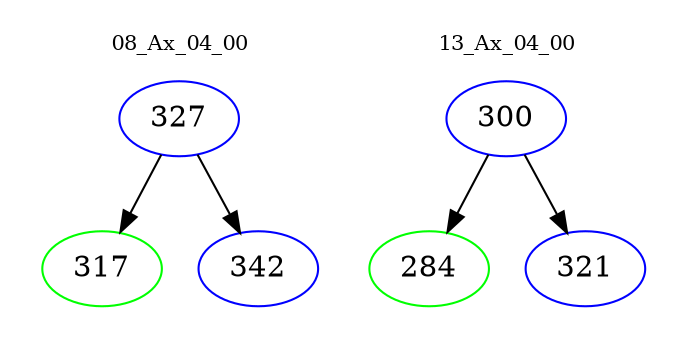 digraph{
subgraph cluster_0 {
color = white
label = "08_Ax_04_00";
fontsize=10;
T0_327 [label="327", color="blue"]
T0_327 -> T0_317 [color="black"]
T0_317 [label="317", color="green"]
T0_327 -> T0_342 [color="black"]
T0_342 [label="342", color="blue"]
}
subgraph cluster_1 {
color = white
label = "13_Ax_04_00";
fontsize=10;
T1_300 [label="300", color="blue"]
T1_300 -> T1_284 [color="black"]
T1_284 [label="284", color="green"]
T1_300 -> T1_321 [color="black"]
T1_321 [label="321", color="blue"]
}
}
